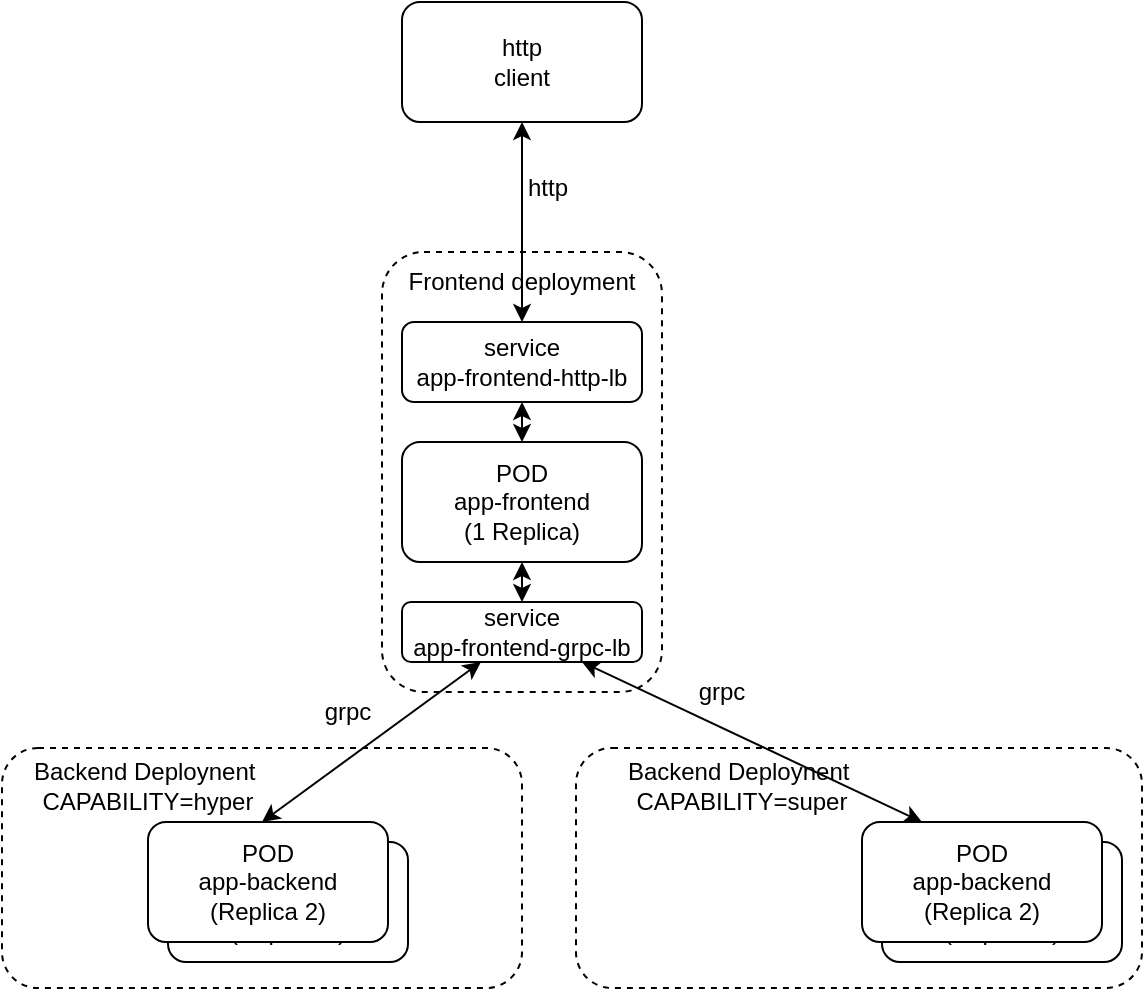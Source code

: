 <mxfile version="11.1.2" type="device"><diagram id="9U5SD2pWZUAj-EbfSyiX" name="Page-1"><mxGraphModel dx="1422" dy="928" grid="1" gridSize="10" guides="1" tooltips="1" connect="1" arrows="1" fold="1" page="1" pageScale="1" pageWidth="827" pageHeight="1169" math="0" shadow="0"><root><mxCell id="0"/><mxCell id="1" parent="0"/><mxCell id="wtWI7G39cFqjOG1vQf26-12" value="" style="rounded=1;whiteSpace=wrap;html=1;dashed=1;" vertex="1" parent="1"><mxGeometry x="427" y="393" width="283" height="120" as="geometry"/></mxCell><mxCell id="wtWI7G39cFqjOG1vQf26-10" value="" style="rounded=1;whiteSpace=wrap;html=1;dashed=1;" vertex="1" parent="1"><mxGeometry x="330" y="145" width="140" height="220" as="geometry"/></mxCell><mxCell id="wtWI7G39cFqjOG1vQf26-1" value="http&lt;br&gt;client" style="rounded=1;whiteSpace=wrap;html=1;" vertex="1" parent="1"><mxGeometry x="340" y="20" width="120" height="60" as="geometry"/></mxCell><mxCell id="wtWI7G39cFqjOG1vQf26-2" value="service&lt;br&gt;app-frontend-http-lb" style="rounded=1;whiteSpace=wrap;html=1;" vertex="1" parent="1"><mxGeometry x="340" y="180" width="120" height="40" as="geometry"/></mxCell><mxCell id="wtWI7G39cFqjOG1vQf26-3" value="POD&lt;br&gt;app-frontend&lt;br&gt;(1 Replica)" style="rounded=1;whiteSpace=wrap;html=1;" vertex="1" parent="1"><mxGeometry x="340" y="240" width="120" height="60" as="geometry"/></mxCell><mxCell id="wtWI7G39cFqjOG1vQf26-4" value="service&lt;br&gt;app-frontend-grpc-lb" style="rounded=1;whiteSpace=wrap;html=1;" vertex="1" parent="1"><mxGeometry x="340" y="320" width="120" height="30" as="geometry"/></mxCell><mxCell id="wtWI7G39cFqjOG1vQf26-6" value="POD&lt;br&gt;app-backend&lt;br&gt;(Replica 2)" style="rounded=1;whiteSpace=wrap;html=1;" vertex="1" parent="1"><mxGeometry x="580" y="440" width="120" height="60" as="geometry"/></mxCell><mxCell id="wtWI7G39cFqjOG1vQf26-9" value="POD&lt;br&gt;app-backend&lt;br&gt;(Replica 2)" style="rounded=1;whiteSpace=wrap;html=1;" vertex="1" parent="1"><mxGeometry x="570" y="430" width="120" height="60" as="geometry"/></mxCell><mxCell id="wtWI7G39cFqjOG1vQf26-11" value="Frontend deployment" style="text;html=1;strokeColor=none;fillColor=none;align=center;verticalAlign=middle;whiteSpace=wrap;rounded=0;dashed=1;" vertex="1" parent="1"><mxGeometry x="340" y="150" width="120" height="20" as="geometry"/></mxCell><mxCell id="wtWI7G39cFqjOG1vQf26-13" value="Backend Deploynent&amp;nbsp;&lt;br&gt;CAPABILITY=super" style="text;html=1;strokeColor=none;fillColor=none;align=center;verticalAlign=middle;whiteSpace=wrap;rounded=0;dashed=1;" vertex="1" parent="1"><mxGeometry x="440" y="393" width="140" height="37" as="geometry"/></mxCell><mxCell id="wtWI7G39cFqjOG1vQf26-14" value="" style="rounded=1;whiteSpace=wrap;html=1;dashed=1;" vertex="1" parent="1"><mxGeometry x="140" y="393" width="260" height="120" as="geometry"/></mxCell><mxCell id="wtWI7G39cFqjOG1vQf26-16" value="POD&lt;br&gt;app-backend&lt;br&gt;(Replica 2)" style="rounded=1;whiteSpace=wrap;html=1;" vertex="1" parent="1"><mxGeometry x="223" y="440" width="120" height="60" as="geometry"/></mxCell><mxCell id="wtWI7G39cFqjOG1vQf26-17" value="POD&lt;br&gt;app-backend&lt;br&gt;(Replica 2)" style="rounded=1;whiteSpace=wrap;html=1;" vertex="1" parent="1"><mxGeometry x="213" y="430" width="120" height="60" as="geometry"/></mxCell><mxCell id="wtWI7G39cFqjOG1vQf26-18" value="Backend Deploynent&amp;nbsp;&lt;br&gt;CAPABILITY=hyper" style="text;html=1;strokeColor=none;fillColor=none;align=center;verticalAlign=middle;whiteSpace=wrap;rounded=0;dashed=1;" vertex="1" parent="1"><mxGeometry x="143" y="393" width="140" height="37" as="geometry"/></mxCell><mxCell id="wtWI7G39cFqjOG1vQf26-19" value="" style="endArrow=classic;startArrow=classic;html=1;" edge="1" parent="1" target="wtWI7G39cFqjOG1vQf26-4"><mxGeometry width="50" height="50" relative="1" as="geometry"><mxPoint x="270" y="430" as="sourcePoint"/><mxPoint x="120" y="530" as="targetPoint"/></mxGeometry></mxCell><mxCell id="wtWI7G39cFqjOG1vQf26-20" value="" style="endArrow=classic;startArrow=classic;html=1;entryX=0.75;entryY=1;entryDx=0;entryDy=0;exitX=0.25;exitY=0;exitDx=0;exitDy=0;" edge="1" parent="1" source="wtWI7G39cFqjOG1vQf26-9" target="wtWI7G39cFqjOG1vQf26-4"><mxGeometry width="50" height="50" relative="1" as="geometry"><mxPoint x="140" y="580" as="sourcePoint"/><mxPoint x="190" y="530" as="targetPoint"/></mxGeometry></mxCell><mxCell id="wtWI7G39cFqjOG1vQf26-21" value="" style="endArrow=classic;startArrow=classic;html=1;entryX=0.5;entryY=1;entryDx=0;entryDy=0;exitX=0.5;exitY=0;exitDx=0;exitDy=0;" edge="1" parent="1" source="wtWI7G39cFqjOG1vQf26-4" target="wtWI7G39cFqjOG1vQf26-3"><mxGeometry width="50" height="50" relative="1" as="geometry"><mxPoint x="140" y="580" as="sourcePoint"/><mxPoint x="190" y="530" as="targetPoint"/></mxGeometry></mxCell><mxCell id="wtWI7G39cFqjOG1vQf26-23" value="" style="endArrow=classic;startArrow=classic;html=1;entryX=0.5;entryY=1;entryDx=0;entryDy=0;exitX=0.5;exitY=0;exitDx=0;exitDy=0;" edge="1" parent="1" source="wtWI7G39cFqjOG1vQf26-3" target="wtWI7G39cFqjOG1vQf26-2"><mxGeometry width="50" height="50" relative="1" as="geometry"><mxPoint x="140" y="580" as="sourcePoint"/><mxPoint x="190" y="530" as="targetPoint"/></mxGeometry></mxCell><mxCell id="wtWI7G39cFqjOG1vQf26-24" value="" style="endArrow=classic;startArrow=classic;html=1;entryX=0.5;entryY=1;entryDx=0;entryDy=0;exitX=0.5;exitY=0;exitDx=0;exitDy=0;" edge="1" parent="1" source="wtWI7G39cFqjOG1vQf26-2" target="wtWI7G39cFqjOG1vQf26-1"><mxGeometry width="50" height="50" relative="1" as="geometry"><mxPoint x="140" y="580" as="sourcePoint"/><mxPoint x="190" y="530" as="targetPoint"/></mxGeometry></mxCell><mxCell id="wtWI7G39cFqjOG1vQf26-25" value="http" style="text;html=1;strokeColor=none;fillColor=none;align=center;verticalAlign=middle;whiteSpace=wrap;rounded=0;dashed=1;" vertex="1" parent="1"><mxGeometry x="393" y="102.5" width="40" height="20" as="geometry"/></mxCell><mxCell id="wtWI7G39cFqjOG1vQf26-26" value="grpc" style="text;html=1;strokeColor=none;fillColor=none;align=center;verticalAlign=middle;whiteSpace=wrap;rounded=0;dashed=1;" vertex="1" parent="1"><mxGeometry x="480" y="355" width="40" height="20" as="geometry"/></mxCell><mxCell id="wtWI7G39cFqjOG1vQf26-27" value="grpc" style="text;html=1;strokeColor=none;fillColor=none;align=center;verticalAlign=middle;whiteSpace=wrap;rounded=0;dashed=1;" vertex="1" parent="1"><mxGeometry x="293" y="365" width="40" height="20" as="geometry"/></mxCell></root></mxGraphModel></diagram></mxfile>